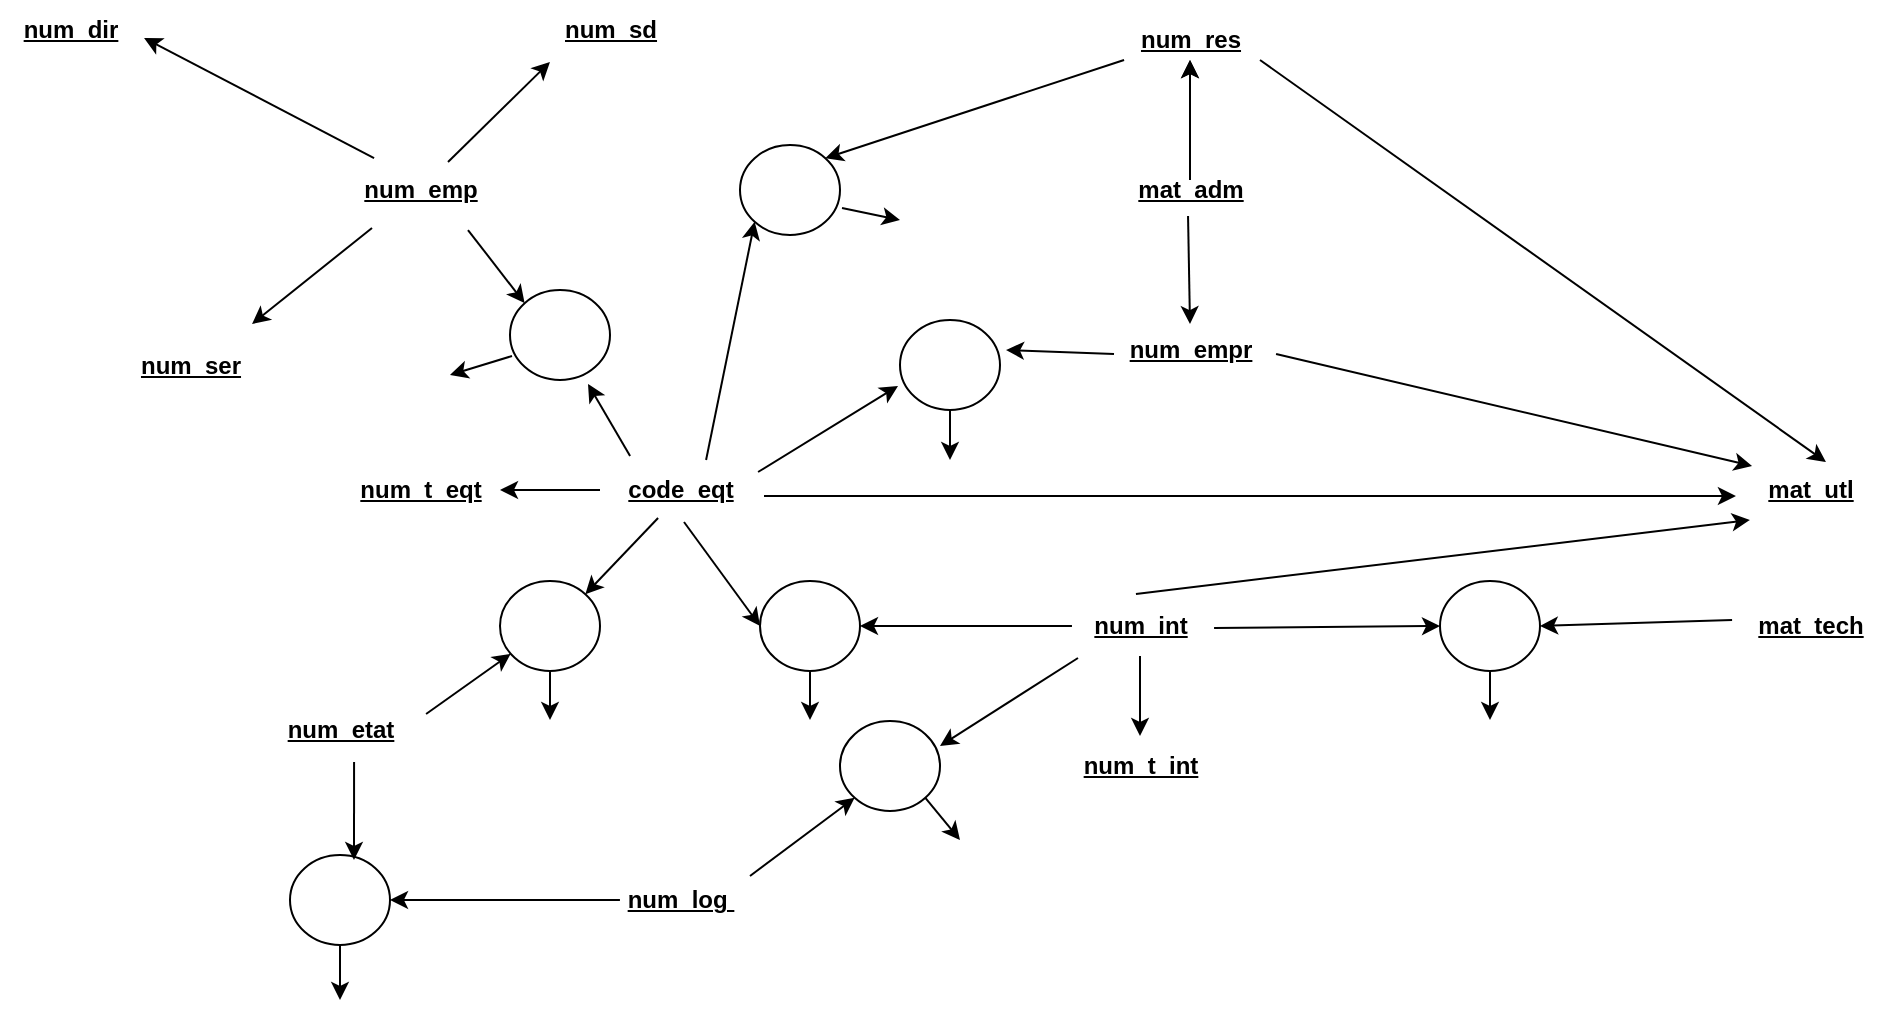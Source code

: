 <mxfile version="23.0.2" type="github">
  <diagram name="Page-1" id="sUq7ddAUf6oz70oRrUfR">
    <mxGraphModel dx="1933" dy="651" grid="1" gridSize="10" guides="1" tooltips="1" connect="1" arrows="1" fold="1" page="1" pageScale="1" pageWidth="827" pageHeight="1169" math="0" shadow="0">
      <root>
        <mxCell id="0" />
        <mxCell id="1" parent="0" />
        <mxCell id="ynTtSx6pQMrLtShOTwyq-1" value="num_res" style="text;html=1;align=center;verticalAlign=middle;resizable=0;points=[];autosize=1;strokeColor=none;fillColor=none;strokeWidth=0;spacing=0;fontStyle=5;movable=0;rotatable=0;deletable=0;editable=0;locked=1;connectable=0;" vertex="1" parent="1">
          <mxGeometry x="360" y="40" width="70" height="20" as="geometry" />
        </mxCell>
        <mxCell id="ynTtSx6pQMrLtShOTwyq-2" value="mat_utl" style="text;html=1;align=center;verticalAlign=middle;resizable=0;points=[];autosize=1;strokeColor=none;fillColor=none;fontStyle=5;movable=0;rotatable=0;deletable=0;editable=0;locked=1;connectable=0;" vertex="1" parent="1">
          <mxGeometry x="670" y="260" width="70" height="30" as="geometry" />
        </mxCell>
        <mxCell id="ynTtSx6pQMrLtShOTwyq-10" value="" style="edgeStyle=orthogonalEdgeStyle;rounded=0;orthogonalLoop=1;jettySize=auto;html=1;movable=0;resizable=0;rotatable=0;deletable=0;editable=0;locked=1;connectable=0;" edge="1" parent="1" source="ynTtSx6pQMrLtShOTwyq-3" target="ynTtSx6pQMrLtShOTwyq-1">
          <mxGeometry relative="1" as="geometry" />
        </mxCell>
        <mxCell id="ynTtSx6pQMrLtShOTwyq-3" value="mat_adm" style="text;html=1;align=center;verticalAlign=middle;resizable=0;points=[];autosize=1;strokeColor=none;fillColor=none;rotation=0;fillStyle=auto;spacing=0;fontStyle=5;movable=0;rotatable=0;deletable=0;editable=0;locked=1;connectable=0;" vertex="1" parent="1">
          <mxGeometry x="360" y="115" width="70" height="20" as="geometry" />
        </mxCell>
        <mxCell id="ynTtSx6pQMrLtShOTwyq-4" value="num_empr" style="text;html=1;align=center;verticalAlign=middle;resizable=0;points=[];autosize=1;strokeColor=none;fillColor=none;fontStyle=5;movable=0;rotatable=0;deletable=0;editable=0;locked=1;connectable=0;" vertex="1" parent="1">
          <mxGeometry x="355" y="190" width="80" height="30" as="geometry" />
        </mxCell>
        <mxCell id="ynTtSx6pQMrLtShOTwyq-5" value="code_eqt" style="text;html=1;align=center;verticalAlign=middle;resizable=0;points=[];autosize=1;strokeColor=none;fillColor=none;fontStyle=5;movable=0;rotatable=0;deletable=0;editable=0;locked=1;connectable=0;" vertex="1" parent="1">
          <mxGeometry x="100" y="260" width="80" height="30" as="geometry" />
        </mxCell>
        <mxCell id="ynTtSx6pQMrLtShOTwyq-7" value="" style="endArrow=classic;html=1;rounded=0;fontStyle=5;exitX=0.5;exitY=0.25;exitDx=0;exitDy=0;exitPerimeter=0;movable=0;resizable=0;rotatable=0;deletable=0;editable=0;locked=1;connectable=0;" edge="1" parent="1" source="ynTtSx6pQMrLtShOTwyq-3" target="ynTtSx6pQMrLtShOTwyq-1">
          <mxGeometry width="50" height="50" relative="1" as="geometry">
            <mxPoint x="395" y="110" as="sourcePoint" />
            <mxPoint x="470" y="110" as="targetPoint" />
          </mxGeometry>
        </mxCell>
        <mxCell id="ynTtSx6pQMrLtShOTwyq-8" value="" style="endArrow=classic;html=1;rounded=0;entryX=0.5;entryY=0.067;entryDx=0;entryDy=0;entryPerimeter=0;exitX=0.486;exitY=1.15;exitDx=0;exitDy=0;exitPerimeter=0;movable=0;resizable=0;rotatable=0;deletable=0;editable=0;locked=1;connectable=0;" edge="1" parent="1" source="ynTtSx6pQMrLtShOTwyq-3" target="ynTtSx6pQMrLtShOTwyq-4">
          <mxGeometry width="50" height="50" relative="1" as="geometry">
            <mxPoint x="390" y="150" as="sourcePoint" />
            <mxPoint x="396" y="200" as="targetPoint" />
          </mxGeometry>
        </mxCell>
        <mxCell id="ynTtSx6pQMrLtShOTwyq-13" value="" style="endArrow=classic;html=1;rounded=0;exitX=1;exitY=1;exitDx=0;exitDy=0;exitPerimeter=0;entryX=0.614;entryY=0.033;entryDx=0;entryDy=0;entryPerimeter=0;movable=0;resizable=0;rotatable=0;deletable=0;editable=0;locked=1;connectable=0;" edge="1" parent="1" source="ynTtSx6pQMrLtShOTwyq-1" target="ynTtSx6pQMrLtShOTwyq-2">
          <mxGeometry width="50" height="50" relative="1" as="geometry">
            <mxPoint x="470" y="80" as="sourcePoint" />
            <mxPoint x="520" y="30" as="targetPoint" />
          </mxGeometry>
        </mxCell>
        <mxCell id="ynTtSx6pQMrLtShOTwyq-14" value="" style="endArrow=classic;html=1;rounded=0;exitX=1.038;exitY=0.567;exitDx=0;exitDy=0;exitPerimeter=0;entryX=0.086;entryY=0.1;entryDx=0;entryDy=0;entryPerimeter=0;movable=0;resizable=0;rotatable=0;deletable=0;editable=0;locked=1;connectable=0;" edge="1" parent="1" source="ynTtSx6pQMrLtShOTwyq-4" target="ynTtSx6pQMrLtShOTwyq-2">
          <mxGeometry width="50" height="50" relative="1" as="geometry">
            <mxPoint x="440" y="205" as="sourcePoint" />
            <mxPoint x="670" y="260" as="targetPoint" />
          </mxGeometry>
        </mxCell>
        <mxCell id="ynTtSx6pQMrLtShOTwyq-15" value="" style="endArrow=classic;html=1;rounded=0;exitX=1.025;exitY=0.6;exitDx=0;exitDy=0;exitPerimeter=0;entryX=-0.029;entryY=0.6;entryDx=0;entryDy=0;entryPerimeter=0;movable=0;resizable=0;rotatable=0;deletable=0;editable=0;locked=1;connectable=0;" edge="1" parent="1" source="ynTtSx6pQMrLtShOTwyq-5" target="ynTtSx6pQMrLtShOTwyq-2">
          <mxGeometry width="50" height="50" relative="1" as="geometry">
            <mxPoint x="290" y="308" as="sourcePoint" />
            <mxPoint x="677" y="278" as="targetPoint" />
          </mxGeometry>
        </mxCell>
        <mxCell id="ynTtSx6pQMrLtShOTwyq-16" value="" style="endArrow=classic;html=1;rounded=0;exitX=0.663;exitY=0;exitDx=0;exitDy=0;exitPerimeter=0;entryX=0;entryY=1;entryDx=0;entryDy=0;movable=0;resizable=0;rotatable=0;deletable=0;editable=0;locked=1;connectable=0;" edge="1" parent="1" source="ynTtSx6pQMrLtShOTwyq-5" target="ynTtSx6pQMrLtShOTwyq-17">
          <mxGeometry width="50" height="50" relative="1" as="geometry">
            <mxPoint x="110" y="285" as="sourcePoint" />
            <mxPoint x="193" y="160" as="targetPoint" />
          </mxGeometry>
        </mxCell>
        <mxCell id="ynTtSx6pQMrLtShOTwyq-17" value="" style="ellipse;whiteSpace=wrap;html=1;movable=0;resizable=0;rotatable=0;deletable=0;editable=0;locked=1;connectable=0;" vertex="1" parent="1">
          <mxGeometry x="170" y="102.5" width="50" height="45" as="geometry" />
        </mxCell>
        <mxCell id="ynTtSx6pQMrLtShOTwyq-18" value="" style="endArrow=classic;html=1;rounded=0;entryX=1;entryY=0;entryDx=0;entryDy=0;exitX=0.029;exitY=1;exitDx=0;exitDy=0;exitPerimeter=0;movable=0;resizable=0;rotatable=0;deletable=0;editable=0;locked=1;connectable=0;" edge="1" parent="1" source="ynTtSx6pQMrLtShOTwyq-1" target="ynTtSx6pQMrLtShOTwyq-17">
          <mxGeometry width="50" height="50" relative="1" as="geometry">
            <mxPoint x="270" y="90" as="sourcePoint" />
            <mxPoint x="320" y="40" as="targetPoint" />
          </mxGeometry>
        </mxCell>
        <mxCell id="ynTtSx6pQMrLtShOTwyq-19" value="" style="ellipse;whiteSpace=wrap;html=1;movable=0;resizable=0;rotatable=0;deletable=0;editable=0;locked=1;connectable=0;" vertex="1" parent="1">
          <mxGeometry x="250" y="190" width="50" height="45" as="geometry" />
        </mxCell>
        <mxCell id="ynTtSx6pQMrLtShOTwyq-20" value="" style="endArrow=classic;html=1;rounded=0;exitX=0.988;exitY=0.2;exitDx=0;exitDy=0;exitPerimeter=0;entryX=-0.02;entryY=0.733;entryDx=0;entryDy=0;entryPerimeter=0;movable=0;resizable=0;rotatable=0;deletable=0;editable=0;locked=1;connectable=0;" edge="1" parent="1" source="ynTtSx6pQMrLtShOTwyq-5" target="ynTtSx6pQMrLtShOTwyq-19">
          <mxGeometry width="50" height="50" relative="1" as="geometry">
            <mxPoint x="230" y="285" as="sourcePoint" />
            <mxPoint x="280" y="235" as="targetPoint" />
          </mxGeometry>
        </mxCell>
        <mxCell id="ynTtSx6pQMrLtShOTwyq-21" value="" style="endArrow=classic;html=1;rounded=0;entryX=1.06;entryY=0.333;entryDx=0;entryDy=0;entryPerimeter=0;exitX=0.025;exitY=0.567;exitDx=0;exitDy=0;exitPerimeter=0;movable=0;resizable=0;rotatable=0;deletable=0;editable=0;locked=1;connectable=0;" edge="1" parent="1" source="ynTtSx6pQMrLtShOTwyq-4" target="ynTtSx6pQMrLtShOTwyq-19">
          <mxGeometry width="50" height="50" relative="1" as="geometry">
            <mxPoint x="390" y="360" as="sourcePoint" />
            <mxPoint x="440" y="310" as="targetPoint" />
          </mxGeometry>
        </mxCell>
        <mxCell id="ynTtSx6pQMrLtShOTwyq-22" value="num_t_eqt" style="text;html=1;align=center;verticalAlign=middle;resizable=0;points=[];autosize=1;strokeColor=none;fillColor=none;fontStyle=5;movable=0;rotatable=0;deletable=0;editable=0;locked=1;connectable=0;" vertex="1" parent="1">
          <mxGeometry x="-30" y="260" width="80" height="30" as="geometry" />
        </mxCell>
        <mxCell id="ynTtSx6pQMrLtShOTwyq-23" value="" style="endArrow=classic;html=1;rounded=0;movable=0;resizable=0;rotatable=0;deletable=0;editable=0;locked=1;connectable=0;" edge="1" parent="1" source="ynTtSx6pQMrLtShOTwyq-5" target="ynTtSx6pQMrLtShOTwyq-22">
          <mxGeometry width="50" height="50" relative="1" as="geometry">
            <mxPoint x="80" y="328" as="sourcePoint" />
            <mxPoint x="130" y="278" as="targetPoint" />
          </mxGeometry>
        </mxCell>
        <mxCell id="ynTtSx6pQMrLtShOTwyq-24" value="num_int" style="text;html=1;align=center;verticalAlign=middle;resizable=0;points=[];autosize=1;strokeColor=none;fillColor=none;fontStyle=5;movable=0;rotatable=0;deletable=0;editable=0;locked=1;connectable=0;" vertex="1" parent="1">
          <mxGeometry x="335" y="328" width="70" height="30" as="geometry" />
        </mxCell>
        <mxCell id="ynTtSx6pQMrLtShOTwyq-25" value="&lt;b&gt;&lt;u&gt;mat_tech&lt;/u&gt;&lt;/b&gt;" style="text;html=1;align=center;verticalAlign=middle;resizable=0;points=[];autosize=1;strokeColor=none;fillColor=none;movable=0;rotatable=0;deletable=0;editable=0;locked=1;connectable=0;" vertex="1" parent="1">
          <mxGeometry x="665" y="328" width="80" height="30" as="geometry" />
        </mxCell>
        <mxCell id="ynTtSx6pQMrLtShOTwyq-26" value="num_t_int" style="text;html=1;align=center;verticalAlign=middle;resizable=0;points=[];autosize=1;strokeColor=none;fillColor=none;fontStyle=5;movable=0;rotatable=0;deletable=0;editable=0;locked=1;connectable=0;" vertex="1" parent="1">
          <mxGeometry x="330" y="398" width="80" height="30" as="geometry" />
        </mxCell>
        <mxCell id="ynTtSx6pQMrLtShOTwyq-27" value="" style="endArrow=classic;html=1;rounded=0;movable=0;resizable=0;rotatable=0;deletable=0;editable=0;locked=1;connectable=0;" edge="1" parent="1" source="ynTtSx6pQMrLtShOTwyq-24" target="ynTtSx6pQMrLtShOTwyq-26">
          <mxGeometry width="50" height="50" relative="1" as="geometry">
            <mxPoint x="362" y="398" as="sourcePoint" />
            <mxPoint x="320" y="370" as="targetPoint" />
          </mxGeometry>
        </mxCell>
        <mxCell id="ynTtSx6pQMrLtShOTwyq-29" value="" style="ellipse;whiteSpace=wrap;html=1;movable=0;resizable=0;rotatable=0;deletable=0;editable=0;locked=1;connectable=0;" vertex="1" parent="1">
          <mxGeometry x="520" y="320.5" width="50" height="45" as="geometry" />
        </mxCell>
        <mxCell id="ynTtSx6pQMrLtShOTwyq-30" value="" style="endArrow=classic;html=1;rounded=0;entryX=0;entryY=0.5;entryDx=0;entryDy=0;exitX=1.029;exitY=0.533;exitDx=0;exitDy=0;exitPerimeter=0;movable=0;resizable=0;rotatable=0;deletable=0;editable=0;locked=1;connectable=0;" edge="1" parent="1" source="ynTtSx6pQMrLtShOTwyq-24" target="ynTtSx6pQMrLtShOTwyq-29">
          <mxGeometry width="50" height="50" relative="1" as="geometry">
            <mxPoint x="440" y="368" as="sourcePoint" />
            <mxPoint x="490" y="318" as="targetPoint" />
          </mxGeometry>
        </mxCell>
        <mxCell id="ynTtSx6pQMrLtShOTwyq-31" value="" style="endArrow=classic;html=1;rounded=0;entryX=1;entryY=0.5;entryDx=0;entryDy=0;exitX=0.013;exitY=0.4;exitDx=0;exitDy=0;exitPerimeter=0;movable=0;resizable=0;rotatable=0;deletable=0;editable=0;locked=1;connectable=0;" edge="1" parent="1" source="ynTtSx6pQMrLtShOTwyq-25" target="ynTtSx6pQMrLtShOTwyq-29">
          <mxGeometry width="50" height="50" relative="1" as="geometry">
            <mxPoint x="620" y="390" as="sourcePoint" />
            <mxPoint x="670" y="340" as="targetPoint" />
          </mxGeometry>
        </mxCell>
        <mxCell id="ynTtSx6pQMrLtShOTwyq-32" value="" style="endArrow=classic;html=1;rounded=0;entryX=0.071;entryY=1;entryDx=0;entryDy=0;entryPerimeter=0;exitX=0.471;exitY=-0.033;exitDx=0;exitDy=0;exitPerimeter=0;movable=0;resizable=0;rotatable=0;deletable=0;editable=0;locked=1;connectable=0;" edge="1" parent="1" source="ynTtSx6pQMrLtShOTwyq-24" target="ynTtSx6pQMrLtShOTwyq-2">
          <mxGeometry width="50" height="50" relative="1" as="geometry">
            <mxPoint x="405" y="320" as="sourcePoint" />
            <mxPoint x="360" y="290" as="targetPoint" />
          </mxGeometry>
        </mxCell>
        <mxCell id="ynTtSx6pQMrLtShOTwyq-33" value="" style="ellipse;whiteSpace=wrap;html=1;movable=0;resizable=0;rotatable=0;deletable=0;editable=0;locked=1;connectable=0;" vertex="1" parent="1">
          <mxGeometry x="180" y="320.5" width="50" height="45" as="geometry" />
        </mxCell>
        <mxCell id="ynTtSx6pQMrLtShOTwyq-34" value="" style="endArrow=classic;html=1;rounded=0;entryX=1;entryY=0.5;entryDx=0;entryDy=0;exitX=0.014;exitY=0.5;exitDx=0;exitDy=0;exitPerimeter=0;movable=0;resizable=0;rotatable=0;deletable=0;editable=0;locked=1;connectable=0;" edge="1" parent="1" source="ynTtSx6pQMrLtShOTwyq-24" target="ynTtSx6pQMrLtShOTwyq-33">
          <mxGeometry width="50" height="50" relative="1" as="geometry">
            <mxPoint x="330" y="350" as="sourcePoint" />
            <mxPoint x="360" y="290" as="targetPoint" />
          </mxGeometry>
        </mxCell>
        <mxCell id="ynTtSx6pQMrLtShOTwyq-35" value="" style="endArrow=classic;html=1;rounded=0;entryX=0;entryY=0.5;entryDx=0;entryDy=0;exitX=0.525;exitY=1.033;exitDx=0;exitDy=0;exitPerimeter=0;movable=0;resizable=0;rotatable=0;deletable=0;editable=0;locked=1;connectable=0;" edge="1" parent="1" source="ynTtSx6pQMrLtShOTwyq-5" target="ynTtSx6pQMrLtShOTwyq-33">
          <mxGeometry width="50" height="50" relative="1" as="geometry">
            <mxPoint x="60" y="368" as="sourcePoint" />
            <mxPoint x="110" y="318" as="targetPoint" />
          </mxGeometry>
        </mxCell>
        <mxCell id="ynTtSx6pQMrLtShOTwyq-37" value="num_log&amp;nbsp;" style="text;html=1;align=center;verticalAlign=middle;resizable=0;points=[];autosize=1;strokeColor=none;fillColor=none;spacing=0;fontStyle=5;movable=0;rotatable=0;deletable=0;editable=0;locked=1;connectable=0;" vertex="1" parent="1">
          <mxGeometry x="105" y="470" width="70" height="20" as="geometry" />
        </mxCell>
        <mxCell id="ynTtSx6pQMrLtShOTwyq-38" value="&lt;b&gt;&lt;u&gt;num_etat&lt;/u&gt;&lt;/b&gt;" style="text;html=1;align=center;verticalAlign=middle;resizable=0;points=[];autosize=1;strokeColor=none;fillColor=none;movable=0;rotatable=0;deletable=0;editable=0;locked=1;connectable=0;" vertex="1" parent="1">
          <mxGeometry x="-70" y="380" width="80" height="30" as="geometry" />
        </mxCell>
        <mxCell id="ynTtSx6pQMrLtShOTwyq-39" value="" style="ellipse;whiteSpace=wrap;html=1;movable=0;resizable=0;rotatable=0;deletable=0;editable=0;locked=1;connectable=0;" vertex="1" parent="1">
          <mxGeometry x="220" y="390.5" width="50" height="45" as="geometry" />
        </mxCell>
        <mxCell id="ynTtSx6pQMrLtShOTwyq-40" value="" style="endArrow=classic;html=1;rounded=0;exitX=1;exitY=-0.1;exitDx=0;exitDy=0;exitPerimeter=0;entryX=0;entryY=1;entryDx=0;entryDy=0;movable=0;resizable=0;rotatable=0;deletable=0;editable=0;locked=1;connectable=0;" edge="1" parent="1" source="ynTtSx6pQMrLtShOTwyq-37" target="ynTtSx6pQMrLtShOTwyq-39">
          <mxGeometry width="50" height="50" relative="1" as="geometry">
            <mxPoint x="190" y="530" as="sourcePoint" />
            <mxPoint x="260" y="470" as="targetPoint" />
          </mxGeometry>
        </mxCell>
        <mxCell id="ynTtSx6pQMrLtShOTwyq-41" value="" style="endArrow=classic;html=1;rounded=0;entryX=1;entryY=0.278;entryDx=0;entryDy=0;exitX=0.057;exitY=1.033;exitDx=0;exitDy=0;exitPerimeter=0;entryPerimeter=0;movable=0;resizable=0;rotatable=0;deletable=0;editable=0;locked=1;connectable=0;" edge="1" parent="1" source="ynTtSx6pQMrLtShOTwyq-24" target="ynTtSx6pQMrLtShOTwyq-39">
          <mxGeometry width="50" height="50" relative="1" as="geometry">
            <mxPoint x="290" y="500" as="sourcePoint" />
            <mxPoint x="340" y="450" as="targetPoint" />
          </mxGeometry>
        </mxCell>
        <mxCell id="ynTtSx6pQMrLtShOTwyq-43" value="" style="ellipse;whiteSpace=wrap;html=1;movable=0;resizable=0;rotatable=0;deletable=0;editable=0;locked=1;connectable=0;" vertex="1" parent="1">
          <mxGeometry x="-55" y="457.5" width="50" height="45" as="geometry" />
        </mxCell>
        <mxCell id="ynTtSx6pQMrLtShOTwyq-44" value="" style="endArrow=classic;html=1;rounded=0;exitX=0.588;exitY=1.033;exitDx=0;exitDy=0;exitPerimeter=0;movable=0;resizable=0;rotatable=0;deletable=0;editable=0;locked=1;connectable=0;" edge="1" parent="1" source="ynTtSx6pQMrLtShOTwyq-38">
          <mxGeometry width="50" height="50" relative="1" as="geometry">
            <mxPoint x="-50" y="540" as="sourcePoint" />
            <mxPoint x="-23" y="460" as="targetPoint" />
          </mxGeometry>
        </mxCell>
        <mxCell id="ynTtSx6pQMrLtShOTwyq-45" value="" style="endArrow=classic;html=1;rounded=0;entryX=1;entryY=0.5;entryDx=0;entryDy=0;exitX=0.071;exitY=0.5;exitDx=0;exitDy=0;exitPerimeter=0;movable=0;resizable=0;rotatable=0;deletable=0;editable=0;locked=1;connectable=0;" edge="1" parent="1" source="ynTtSx6pQMrLtShOTwyq-37" target="ynTtSx6pQMrLtShOTwyq-43">
          <mxGeometry width="50" height="50" relative="1" as="geometry">
            <mxPoint x="100" y="480" as="sourcePoint" />
            <mxPoint x="20" y="447" as="targetPoint" />
            <Array as="points" />
          </mxGeometry>
        </mxCell>
        <mxCell id="ynTtSx6pQMrLtShOTwyq-46" value="" style="ellipse;whiteSpace=wrap;html=1;movable=0;resizable=0;rotatable=0;deletable=0;editable=0;locked=1;connectable=0;" vertex="1" parent="1">
          <mxGeometry x="50" y="320.5" width="50" height="45" as="geometry" />
        </mxCell>
        <mxCell id="ynTtSx6pQMrLtShOTwyq-47" value="" style="endArrow=classic;html=1;rounded=0;exitX=1.038;exitY=0.233;exitDx=0;exitDy=0;exitPerimeter=0;movable=0;resizable=0;rotatable=0;deletable=0;editable=0;locked=1;connectable=0;" edge="1" parent="1" source="ynTtSx6pQMrLtShOTwyq-38" target="ynTtSx6pQMrLtShOTwyq-46">
          <mxGeometry width="50" height="50" relative="1" as="geometry">
            <mxPoint x="60" y="420" as="sourcePoint" />
            <mxPoint x="110" y="370" as="targetPoint" />
          </mxGeometry>
        </mxCell>
        <mxCell id="ynTtSx6pQMrLtShOTwyq-48" value="" style="endArrow=classic;html=1;rounded=0;exitX=0.363;exitY=0.967;exitDx=0;exitDy=0;exitPerimeter=0;entryX=1;entryY=0;entryDx=0;entryDy=0;movable=0;resizable=0;rotatable=0;deletable=0;editable=0;locked=1;connectable=0;" edge="1" parent="1" source="ynTtSx6pQMrLtShOTwyq-5" target="ynTtSx6pQMrLtShOTwyq-46">
          <mxGeometry width="50" height="50" relative="1" as="geometry">
            <mxPoint x="80" y="428" as="sourcePoint" />
            <mxPoint x="90" y="320" as="targetPoint" />
          </mxGeometry>
        </mxCell>
        <mxCell id="ynTtSx6pQMrLtShOTwyq-49" value="num_emp" style="text;html=1;align=center;verticalAlign=middle;resizable=0;points=[];autosize=1;strokeColor=none;fillColor=none;fontStyle=5;movable=0;rotatable=0;deletable=0;editable=0;locked=1;connectable=0;" vertex="1" parent="1">
          <mxGeometry x="-30" y="110" width="80" height="30" as="geometry" />
        </mxCell>
        <mxCell id="ynTtSx6pQMrLtShOTwyq-50" value="num_dir" style="text;html=1;align=center;verticalAlign=middle;resizable=0;points=[];autosize=1;strokeColor=none;fillColor=none;fontStyle=5;movable=0;rotatable=0;deletable=0;editable=0;locked=1;connectable=0;" vertex="1" parent="1">
          <mxGeometry x="-200" y="30" width="70" height="30" as="geometry" />
        </mxCell>
        <mxCell id="ynTtSx6pQMrLtShOTwyq-51" value="num_ser" style="text;html=1;align=center;verticalAlign=middle;resizable=0;points=[];autosize=1;strokeColor=none;fillColor=none;fontStyle=5;movable=0;rotatable=0;deletable=0;editable=0;locked=1;connectable=0;" vertex="1" parent="1">
          <mxGeometry x="-140" y="197.5" width="70" height="30" as="geometry" />
        </mxCell>
        <mxCell id="ynTtSx6pQMrLtShOTwyq-52" value="num_sd" style="text;html=1;align=center;verticalAlign=middle;resizable=0;points=[];autosize=1;strokeColor=none;fillColor=none;fontStyle=5;movable=0;rotatable=0;deletable=0;editable=0;locked=1;connectable=0;" vertex="1" parent="1">
          <mxGeometry x="70" y="30" width="70" height="30" as="geometry" />
        </mxCell>
        <mxCell id="ynTtSx6pQMrLtShOTwyq-53" value="" style="endArrow=classic;html=1;rounded=0;entryX=0.943;entryY=-0.183;entryDx=0;entryDy=0;entryPerimeter=0;exitX=0.2;exitY=1.133;exitDx=0;exitDy=0;exitPerimeter=0;movable=0;resizable=0;rotatable=0;deletable=0;editable=0;locked=1;connectable=0;" edge="1" parent="1" source="ynTtSx6pQMrLtShOTwyq-49" target="ynTtSx6pQMrLtShOTwyq-51">
          <mxGeometry width="50" height="50" relative="1" as="geometry">
            <mxPoint x="-100" y="152.5" as="sourcePoint" />
            <mxPoint x="-50" y="102.5" as="targetPoint" />
          </mxGeometry>
        </mxCell>
        <mxCell id="ynTtSx6pQMrLtShOTwyq-54" value="" style="endArrow=classic;html=1;rounded=0;exitX=0.213;exitY=-0.033;exitDx=0;exitDy=0;exitPerimeter=0;entryX=1.029;entryY=0.633;entryDx=0;entryDy=0;entryPerimeter=0;movable=0;resizable=0;rotatable=0;deletable=0;editable=0;locked=1;connectable=0;" edge="1" parent="1" source="ynTtSx6pQMrLtShOTwyq-49" target="ynTtSx6pQMrLtShOTwyq-50">
          <mxGeometry width="50" height="50" relative="1" as="geometry">
            <mxPoint x="-90" y="110" as="sourcePoint" />
            <mxPoint x="-120" y="110" as="targetPoint" />
          </mxGeometry>
        </mxCell>
        <mxCell id="ynTtSx6pQMrLtShOTwyq-55" value="" style="endArrow=classic;html=1;rounded=0;entryX=0.071;entryY=1.033;entryDx=0;entryDy=0;entryPerimeter=0;exitX=0.675;exitY=0.033;exitDx=0;exitDy=0;exitPerimeter=0;movable=0;resizable=0;rotatable=0;deletable=0;editable=0;locked=1;connectable=0;" edge="1" parent="1" source="ynTtSx6pQMrLtShOTwyq-49" target="ynTtSx6pQMrLtShOTwyq-52">
          <mxGeometry width="50" height="50" relative="1" as="geometry">
            <mxPoint x="-20" y="75" as="sourcePoint" />
            <mxPoint x="30" y="25" as="targetPoint" />
          </mxGeometry>
        </mxCell>
        <mxCell id="ynTtSx6pQMrLtShOTwyq-56" value="" style="endArrow=classic;html=1;rounded=0;exitX=0.188;exitY=-0.067;exitDx=0;exitDy=0;exitPerimeter=0;entryX=0.78;entryY=1.044;entryDx=0;entryDy=0;entryPerimeter=0;movable=0;resizable=0;rotatable=0;deletable=0;editable=0;locked=1;connectable=0;" edge="1" parent="1" source="ynTtSx6pQMrLtShOTwyq-5" target="ynTtSx6pQMrLtShOTwyq-57">
          <mxGeometry width="50" height="50" relative="1" as="geometry">
            <mxPoint x="-80" y="290" as="sourcePoint" />
            <mxPoint x="-90" y="370" as="targetPoint" />
          </mxGeometry>
        </mxCell>
        <mxCell id="ynTtSx6pQMrLtShOTwyq-57" value="" style="ellipse;whiteSpace=wrap;html=1;movable=0;resizable=0;rotatable=0;deletable=0;editable=0;locked=1;connectable=0;" vertex="1" parent="1">
          <mxGeometry x="55" y="175" width="50" height="45" as="geometry" />
        </mxCell>
        <mxCell id="ynTtSx6pQMrLtShOTwyq-58" value="" style="endArrow=classic;html=1;rounded=0;entryX=0;entryY=0;entryDx=0;entryDy=0;exitX=0.8;exitY=1.167;exitDx=0;exitDy=0;exitPerimeter=0;movable=0;resizable=0;rotatable=0;deletable=0;editable=0;locked=1;connectable=0;" edge="1" parent="1" source="ynTtSx6pQMrLtShOTwyq-49" target="ynTtSx6pQMrLtShOTwyq-57">
          <mxGeometry width="50" height="50" relative="1" as="geometry">
            <mxPoint x="50" y="143" as="sourcePoint" />
            <mxPoint x="370" y="300" as="targetPoint" />
          </mxGeometry>
        </mxCell>
        <mxCell id="ynTtSx6pQMrLtShOTwyq-60" value="" style="endArrow=classic;html=1;rounded=0;exitX=0.5;exitY=1;exitDx=0;exitDy=0;movable=0;resizable=0;rotatable=0;deletable=0;editable=0;locked=1;connectable=0;" edge="1" parent="1" source="ynTtSx6pQMrLtShOTwyq-29">
          <mxGeometry width="50" height="50" relative="1" as="geometry">
            <mxPoint x="500" y="478" as="sourcePoint" />
            <mxPoint x="545" y="390" as="targetPoint" />
          </mxGeometry>
        </mxCell>
        <mxCell id="ynTtSx6pQMrLtShOTwyq-62" value="" style="endArrow=classic;html=1;rounded=0;exitX=0.5;exitY=1;exitDx=0;exitDy=0;movable=0;resizable=0;rotatable=0;deletable=0;editable=0;locked=1;connectable=0;" edge="1" parent="1" source="ynTtSx6pQMrLtShOTwyq-19">
          <mxGeometry width="50" height="50" relative="1" as="geometry">
            <mxPoint x="280" y="240" as="sourcePoint" />
            <mxPoint x="275" y="260" as="targetPoint" />
          </mxGeometry>
        </mxCell>
        <mxCell id="ynTtSx6pQMrLtShOTwyq-63" value="" style="endArrow=classic;html=1;rounded=0;exitX=0.5;exitY=1;exitDx=0;exitDy=0;movable=0;resizable=0;rotatable=0;deletable=0;editable=0;locked=1;connectable=0;" edge="1" parent="1" source="ynTtSx6pQMrLtShOTwyq-33">
          <mxGeometry width="50" height="50" relative="1" as="geometry">
            <mxPoint x="330" y="340" as="sourcePoint" />
            <mxPoint x="205" y="390" as="targetPoint" />
          </mxGeometry>
        </mxCell>
        <mxCell id="ynTtSx6pQMrLtShOTwyq-64" value="" style="endArrow=classic;html=1;rounded=0;exitX=0.5;exitY=1;exitDx=0;exitDy=0;movable=0;resizable=0;rotatable=0;deletable=0;editable=0;locked=1;connectable=0;" edge="1" parent="1" source="ynTtSx6pQMrLtShOTwyq-46">
          <mxGeometry width="50" height="50" relative="1" as="geometry">
            <mxPoint x="330" y="340" as="sourcePoint" />
            <mxPoint x="75" y="390" as="targetPoint" />
          </mxGeometry>
        </mxCell>
        <mxCell id="ynTtSx6pQMrLtShOTwyq-65" value="" style="endArrow=classic;html=1;rounded=0;exitX=1.02;exitY=0.7;exitDx=0;exitDy=0;exitPerimeter=0;movable=0;resizable=0;rotatable=0;deletable=0;editable=0;locked=1;connectable=0;" edge="1" parent="1" source="ynTtSx6pQMrLtShOTwyq-17">
          <mxGeometry width="50" height="50" relative="1" as="geometry">
            <mxPoint x="330" y="340" as="sourcePoint" />
            <mxPoint x="250" y="140" as="targetPoint" />
          </mxGeometry>
        </mxCell>
        <mxCell id="ynTtSx6pQMrLtShOTwyq-66" value="" style="endArrow=classic;html=1;rounded=0;exitX=0.02;exitY=0.733;exitDx=0;exitDy=0;exitPerimeter=0;movable=0;resizable=0;rotatable=0;deletable=0;editable=0;locked=1;connectable=0;" edge="1" parent="1" source="ynTtSx6pQMrLtShOTwyq-57">
          <mxGeometry width="50" height="50" relative="1" as="geometry">
            <mxPoint x="55" y="207.5" as="sourcePoint" />
            <mxPoint x="25" y="217.5" as="targetPoint" />
          </mxGeometry>
        </mxCell>
        <mxCell id="ynTtSx6pQMrLtShOTwyq-67" value="" style="endArrow=classic;html=1;rounded=0;exitX=0.5;exitY=1;exitDx=0;exitDy=0;movable=0;resizable=0;rotatable=0;deletable=0;editable=0;locked=1;connectable=0;" edge="1" parent="1" source="ynTtSx6pQMrLtShOTwyq-43">
          <mxGeometry width="50" height="50" relative="1" as="geometry">
            <mxPoint x="-30" y="500" as="sourcePoint" />
            <mxPoint x="-30" y="530" as="targetPoint" />
          </mxGeometry>
        </mxCell>
        <mxCell id="ynTtSx6pQMrLtShOTwyq-68" value="" style="endArrow=classic;html=1;rounded=0;exitX=1;exitY=1;exitDx=0;exitDy=0;movable=0;resizable=0;rotatable=0;deletable=0;editable=0;locked=1;connectable=0;" edge="1" parent="1" source="ynTtSx6pQMrLtShOTwyq-39">
          <mxGeometry width="50" height="50" relative="1" as="geometry">
            <mxPoint x="260" y="530" as="sourcePoint" />
            <mxPoint x="280" y="450" as="targetPoint" />
          </mxGeometry>
        </mxCell>
      </root>
    </mxGraphModel>
  </diagram>
</mxfile>
